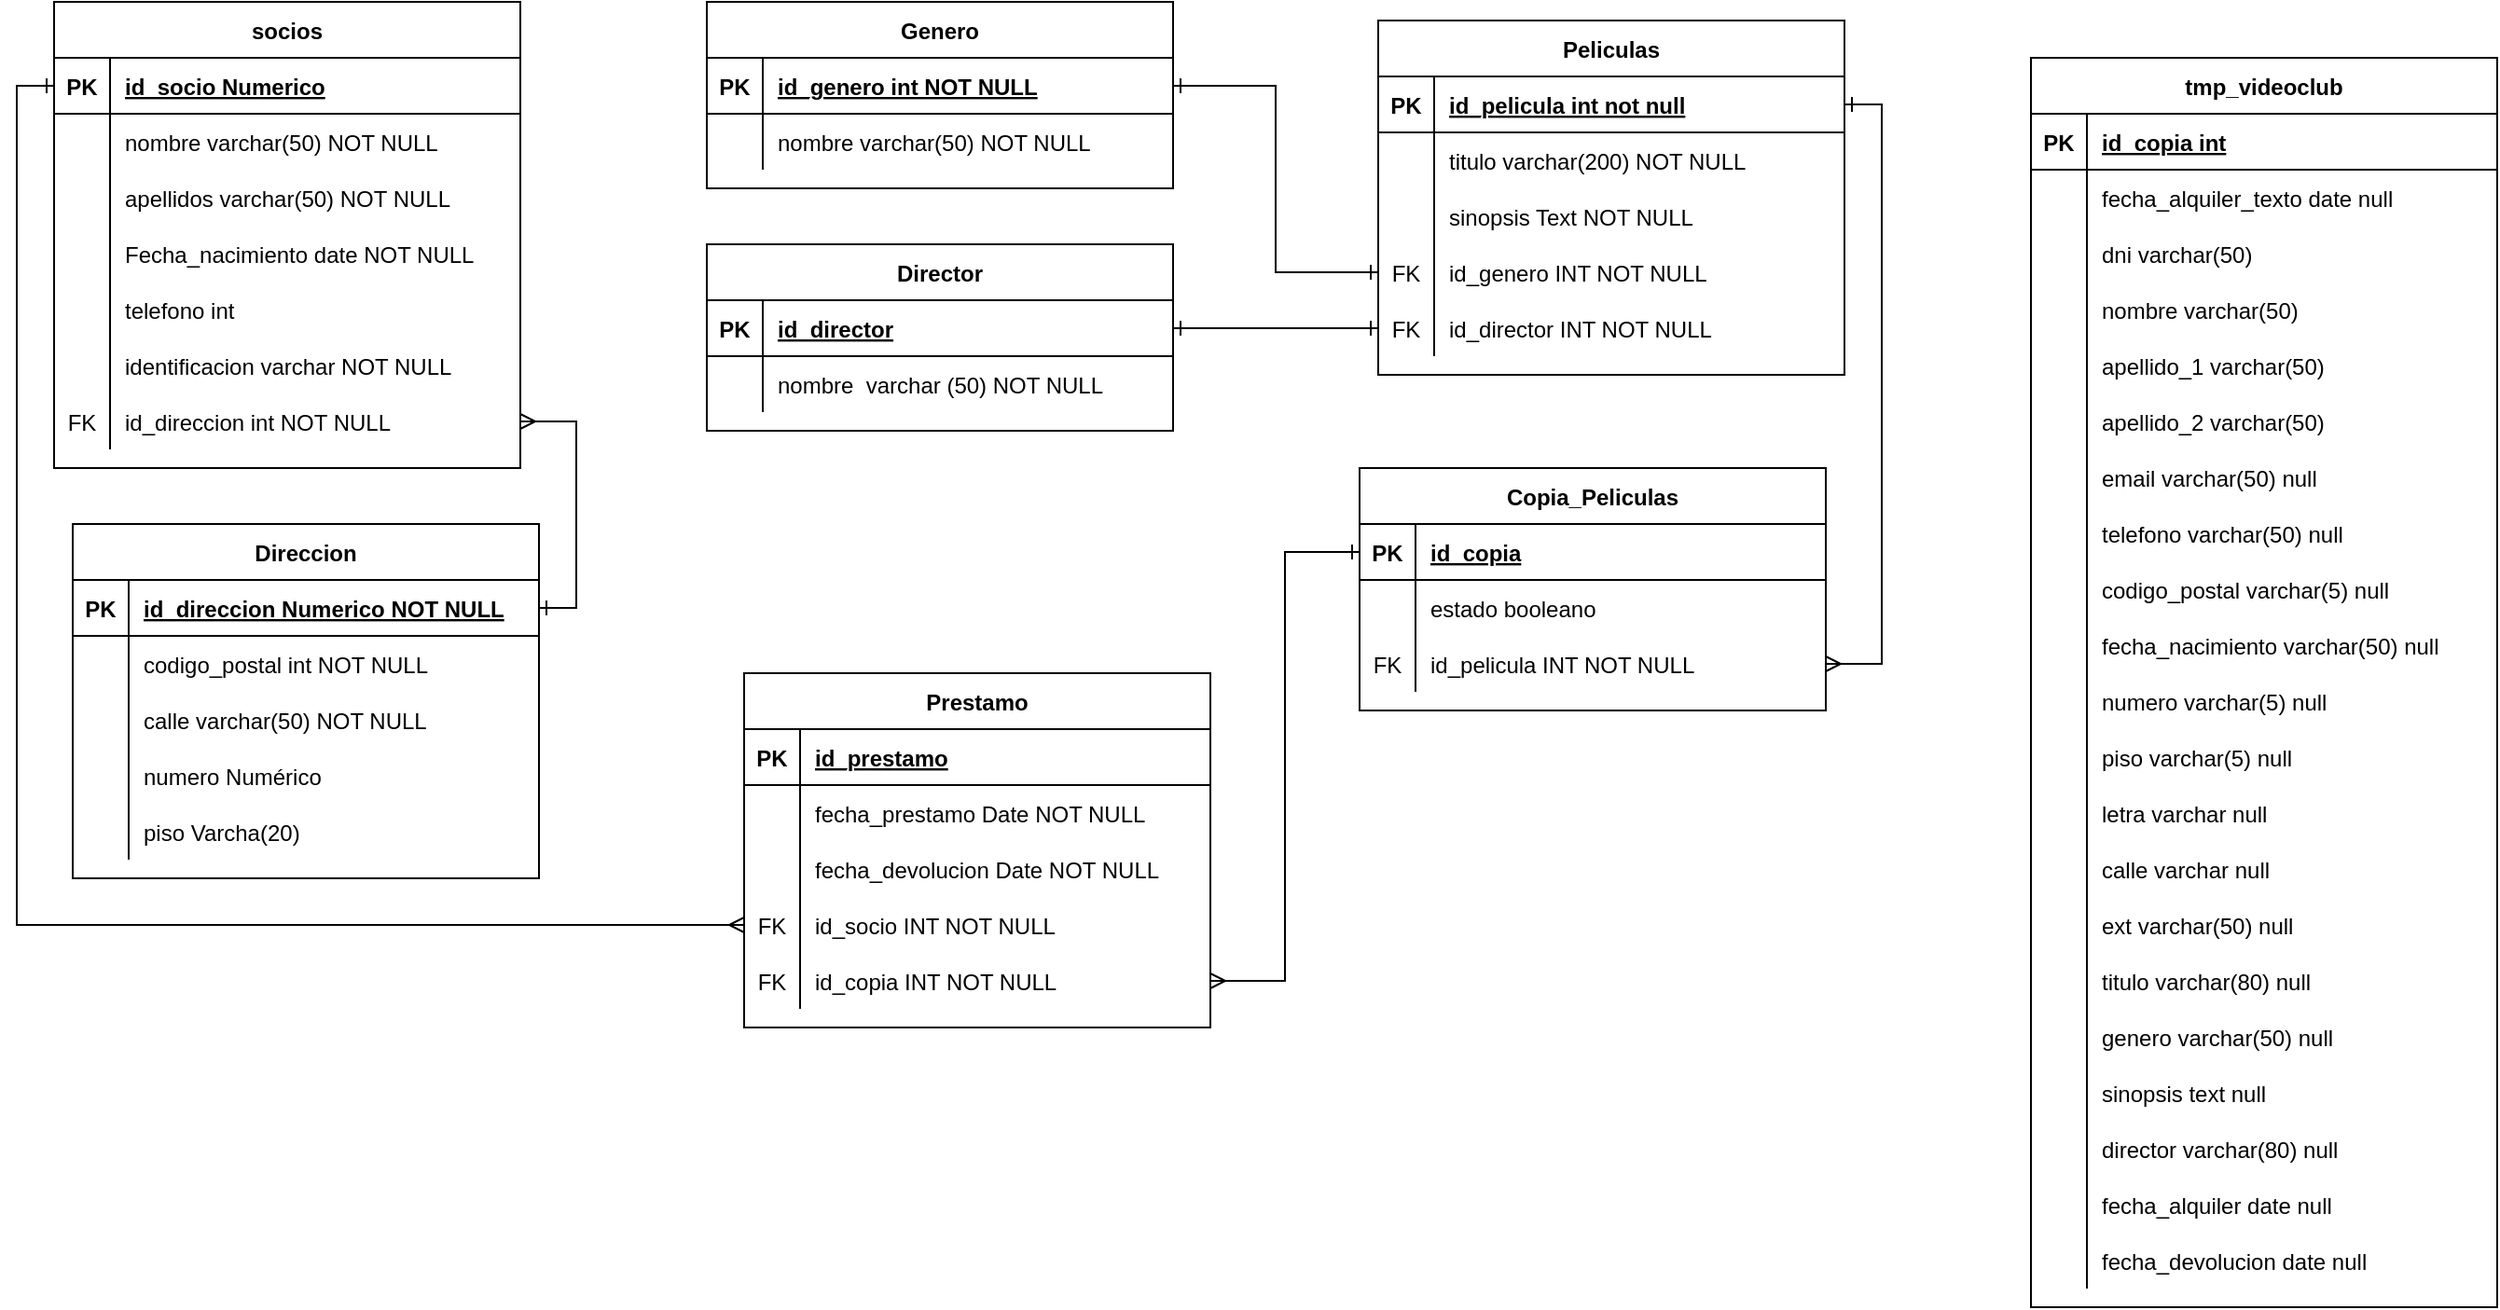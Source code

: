 <mxfile version="24.8.0">
  <diagram id="R2lEEEUBdFMjLlhIrx00" name="Page-1">
    <mxGraphModel dx="2219" dy="933" grid="1" gridSize="10" guides="1" tooltips="1" connect="1" arrows="1" fold="1" page="1" pageScale="1" pageWidth="850" pageHeight="1100" math="0" shadow="0" extFonts="Permanent Marker^https://fonts.googleapis.com/css?family=Permanent+Marker">
      <root>
        <mxCell id="0" />
        <mxCell id="1" parent="0" />
        <mxCell id="C-vyLk0tnHw3VtMMgP7b-2" value="Peliculas" style="shape=table;startSize=30;container=1;collapsible=1;childLayout=tableLayout;fixedRows=1;rowLines=0;fontStyle=1;align=center;resizeLast=1;" parent="1" vertex="1">
          <mxGeometry x="1050" y="40" width="250" height="190" as="geometry" />
        </mxCell>
        <mxCell id="C-vyLk0tnHw3VtMMgP7b-3" value="" style="shape=partialRectangle;collapsible=0;dropTarget=0;pointerEvents=0;fillColor=none;points=[[0,0.5],[1,0.5]];portConstraint=eastwest;top=0;left=0;right=0;bottom=1;" parent="C-vyLk0tnHw3VtMMgP7b-2" vertex="1">
          <mxGeometry y="30" width="250" height="30" as="geometry" />
        </mxCell>
        <mxCell id="C-vyLk0tnHw3VtMMgP7b-4" value="PK" style="shape=partialRectangle;overflow=hidden;connectable=0;fillColor=none;top=0;left=0;bottom=0;right=0;fontStyle=1;" parent="C-vyLk0tnHw3VtMMgP7b-3" vertex="1">
          <mxGeometry width="30" height="30" as="geometry">
            <mxRectangle width="30" height="30" as="alternateBounds" />
          </mxGeometry>
        </mxCell>
        <mxCell id="C-vyLk0tnHw3VtMMgP7b-5" value="id_pelicula int not null" style="shape=partialRectangle;overflow=hidden;connectable=0;fillColor=none;top=0;left=0;bottom=0;right=0;align=left;spacingLeft=6;fontStyle=5;" parent="C-vyLk0tnHw3VtMMgP7b-3" vertex="1">
          <mxGeometry x="30" width="220" height="30" as="geometry">
            <mxRectangle width="220" height="30" as="alternateBounds" />
          </mxGeometry>
        </mxCell>
        <mxCell id="C-vyLk0tnHw3VtMMgP7b-6" value="" style="shape=partialRectangle;collapsible=0;dropTarget=0;pointerEvents=0;fillColor=none;points=[[0,0.5],[1,0.5]];portConstraint=eastwest;top=0;left=0;right=0;bottom=0;" parent="C-vyLk0tnHw3VtMMgP7b-2" vertex="1">
          <mxGeometry y="60" width="250" height="30" as="geometry" />
        </mxCell>
        <mxCell id="C-vyLk0tnHw3VtMMgP7b-7" value="" style="shape=partialRectangle;overflow=hidden;connectable=0;fillColor=none;top=0;left=0;bottom=0;right=0;" parent="C-vyLk0tnHw3VtMMgP7b-6" vertex="1">
          <mxGeometry width="30" height="30" as="geometry">
            <mxRectangle width="30" height="30" as="alternateBounds" />
          </mxGeometry>
        </mxCell>
        <mxCell id="C-vyLk0tnHw3VtMMgP7b-8" value="titulo varchar(200) NOT NULL" style="shape=partialRectangle;overflow=hidden;connectable=0;fillColor=none;top=0;left=0;bottom=0;right=0;align=left;spacingLeft=6;" parent="C-vyLk0tnHw3VtMMgP7b-6" vertex="1">
          <mxGeometry x="30" width="220" height="30" as="geometry">
            <mxRectangle width="220" height="30" as="alternateBounds" />
          </mxGeometry>
        </mxCell>
        <mxCell id="C-vyLk0tnHw3VtMMgP7b-9" value="" style="shape=partialRectangle;collapsible=0;dropTarget=0;pointerEvents=0;fillColor=none;points=[[0,0.5],[1,0.5]];portConstraint=eastwest;top=0;left=0;right=0;bottom=0;" parent="C-vyLk0tnHw3VtMMgP7b-2" vertex="1">
          <mxGeometry y="90" width="250" height="30" as="geometry" />
        </mxCell>
        <mxCell id="C-vyLk0tnHw3VtMMgP7b-10" value="" style="shape=partialRectangle;overflow=hidden;connectable=0;fillColor=none;top=0;left=0;bottom=0;right=0;" parent="C-vyLk0tnHw3VtMMgP7b-9" vertex="1">
          <mxGeometry width="30" height="30" as="geometry">
            <mxRectangle width="30" height="30" as="alternateBounds" />
          </mxGeometry>
        </mxCell>
        <mxCell id="C-vyLk0tnHw3VtMMgP7b-11" value="sinopsis Text NOT NULL" style="shape=partialRectangle;overflow=hidden;connectable=0;fillColor=none;top=0;left=0;bottom=0;right=0;align=left;spacingLeft=6;" parent="C-vyLk0tnHw3VtMMgP7b-9" vertex="1">
          <mxGeometry x="30" width="220" height="30" as="geometry">
            <mxRectangle width="220" height="30" as="alternateBounds" />
          </mxGeometry>
        </mxCell>
        <mxCell id="r1GV62guQRpdPAo-vDY2-58" style="shape=partialRectangle;collapsible=0;dropTarget=0;pointerEvents=0;fillColor=none;points=[[0,0.5],[1,0.5]];portConstraint=eastwest;top=0;left=0;right=0;bottom=0;" parent="C-vyLk0tnHw3VtMMgP7b-2" vertex="1">
          <mxGeometry y="120" width="250" height="30" as="geometry" />
        </mxCell>
        <mxCell id="r1GV62guQRpdPAo-vDY2-59" value="FK" style="shape=partialRectangle;overflow=hidden;connectable=0;fillColor=none;top=0;left=0;bottom=0;right=0;" parent="r1GV62guQRpdPAo-vDY2-58" vertex="1">
          <mxGeometry width="30" height="30" as="geometry">
            <mxRectangle width="30" height="30" as="alternateBounds" />
          </mxGeometry>
        </mxCell>
        <mxCell id="r1GV62guQRpdPAo-vDY2-60" value="id_genero INT NOT NULL" style="shape=partialRectangle;overflow=hidden;connectable=0;fillColor=none;top=0;left=0;bottom=0;right=0;align=left;spacingLeft=6;" parent="r1GV62guQRpdPAo-vDY2-58" vertex="1">
          <mxGeometry x="30" width="220" height="30" as="geometry">
            <mxRectangle width="220" height="30" as="alternateBounds" />
          </mxGeometry>
        </mxCell>
        <mxCell id="r1GV62guQRpdPAo-vDY2-55" style="shape=partialRectangle;collapsible=0;dropTarget=0;pointerEvents=0;fillColor=none;points=[[0,0.5],[1,0.5]];portConstraint=eastwest;top=0;left=0;right=0;bottom=0;" parent="C-vyLk0tnHw3VtMMgP7b-2" vertex="1">
          <mxGeometry y="150" width="250" height="30" as="geometry" />
        </mxCell>
        <mxCell id="r1GV62guQRpdPAo-vDY2-56" value="FK" style="shape=partialRectangle;overflow=hidden;connectable=0;fillColor=none;top=0;left=0;bottom=0;right=0;" parent="r1GV62guQRpdPAo-vDY2-55" vertex="1">
          <mxGeometry width="30" height="30" as="geometry">
            <mxRectangle width="30" height="30" as="alternateBounds" />
          </mxGeometry>
        </mxCell>
        <mxCell id="r1GV62guQRpdPAo-vDY2-57" value="id_director INT NOT NULL" style="shape=partialRectangle;overflow=hidden;connectable=0;fillColor=none;top=0;left=0;bottom=0;right=0;align=left;spacingLeft=6;" parent="r1GV62guQRpdPAo-vDY2-55" vertex="1">
          <mxGeometry x="30" width="220" height="30" as="geometry">
            <mxRectangle width="220" height="30" as="alternateBounds" />
          </mxGeometry>
        </mxCell>
        <mxCell id="C-vyLk0tnHw3VtMMgP7b-13" value="Direccion" style="shape=table;startSize=30;container=1;collapsible=1;childLayout=tableLayout;fixedRows=1;rowLines=0;fontStyle=1;align=center;resizeLast=1;" parent="1" vertex="1">
          <mxGeometry x="350" y="310" width="250" height="190" as="geometry" />
        </mxCell>
        <mxCell id="C-vyLk0tnHw3VtMMgP7b-14" value="" style="shape=partialRectangle;collapsible=0;dropTarget=0;pointerEvents=0;fillColor=none;points=[[0,0.5],[1,0.5]];portConstraint=eastwest;top=0;left=0;right=0;bottom=1;" parent="C-vyLk0tnHw3VtMMgP7b-13" vertex="1">
          <mxGeometry y="30" width="250" height="30" as="geometry" />
        </mxCell>
        <mxCell id="C-vyLk0tnHw3VtMMgP7b-15" value="PK" style="shape=partialRectangle;overflow=hidden;connectable=0;fillColor=none;top=0;left=0;bottom=0;right=0;fontStyle=1;" parent="C-vyLk0tnHw3VtMMgP7b-14" vertex="1">
          <mxGeometry width="30" height="30" as="geometry">
            <mxRectangle width="30" height="30" as="alternateBounds" />
          </mxGeometry>
        </mxCell>
        <mxCell id="C-vyLk0tnHw3VtMMgP7b-16" value="id_direccion Numerico NOT NULL" style="shape=partialRectangle;overflow=hidden;connectable=0;fillColor=none;top=0;left=0;bottom=0;right=0;align=left;spacingLeft=6;fontStyle=5;" parent="C-vyLk0tnHw3VtMMgP7b-14" vertex="1">
          <mxGeometry x="30" width="220" height="30" as="geometry">
            <mxRectangle width="220" height="30" as="alternateBounds" />
          </mxGeometry>
        </mxCell>
        <mxCell id="C-vyLk0tnHw3VtMMgP7b-17" value="" style="shape=partialRectangle;collapsible=0;dropTarget=0;pointerEvents=0;fillColor=none;points=[[0,0.5],[1,0.5]];portConstraint=eastwest;top=0;left=0;right=0;bottom=0;" parent="C-vyLk0tnHw3VtMMgP7b-13" vertex="1">
          <mxGeometry y="60" width="250" height="30" as="geometry" />
        </mxCell>
        <mxCell id="C-vyLk0tnHw3VtMMgP7b-18" value="" style="shape=partialRectangle;overflow=hidden;connectable=0;fillColor=none;top=0;left=0;bottom=0;right=0;" parent="C-vyLk0tnHw3VtMMgP7b-17" vertex="1">
          <mxGeometry width="30" height="30" as="geometry">
            <mxRectangle width="30" height="30" as="alternateBounds" />
          </mxGeometry>
        </mxCell>
        <mxCell id="C-vyLk0tnHw3VtMMgP7b-19" value="codigo_postal int NOT NULL" style="shape=partialRectangle;overflow=hidden;connectable=0;fillColor=none;top=0;left=0;bottom=0;right=0;align=left;spacingLeft=6;" parent="C-vyLk0tnHw3VtMMgP7b-17" vertex="1">
          <mxGeometry x="30" width="220" height="30" as="geometry">
            <mxRectangle width="220" height="30" as="alternateBounds" />
          </mxGeometry>
        </mxCell>
        <mxCell id="C-vyLk0tnHw3VtMMgP7b-20" value="" style="shape=partialRectangle;collapsible=0;dropTarget=0;pointerEvents=0;fillColor=none;points=[[0,0.5],[1,0.5]];portConstraint=eastwest;top=0;left=0;right=0;bottom=0;" parent="C-vyLk0tnHw3VtMMgP7b-13" vertex="1">
          <mxGeometry y="90" width="250" height="30" as="geometry" />
        </mxCell>
        <mxCell id="C-vyLk0tnHw3VtMMgP7b-21" value="" style="shape=partialRectangle;overflow=hidden;connectable=0;fillColor=none;top=0;left=0;bottom=0;right=0;" parent="C-vyLk0tnHw3VtMMgP7b-20" vertex="1">
          <mxGeometry width="30" height="30" as="geometry">
            <mxRectangle width="30" height="30" as="alternateBounds" />
          </mxGeometry>
        </mxCell>
        <mxCell id="C-vyLk0tnHw3VtMMgP7b-22" value="calle varchar(50) NOT NULL" style="shape=partialRectangle;overflow=hidden;connectable=0;fillColor=none;top=0;left=0;bottom=0;right=0;align=left;spacingLeft=6;" parent="C-vyLk0tnHw3VtMMgP7b-20" vertex="1">
          <mxGeometry x="30" width="220" height="30" as="geometry">
            <mxRectangle width="220" height="30" as="alternateBounds" />
          </mxGeometry>
        </mxCell>
        <mxCell id="r1GV62guQRpdPAo-vDY2-33" style="shape=partialRectangle;collapsible=0;dropTarget=0;pointerEvents=0;fillColor=none;points=[[0,0.5],[1,0.5]];portConstraint=eastwest;top=0;left=0;right=0;bottom=0;" parent="C-vyLk0tnHw3VtMMgP7b-13" vertex="1">
          <mxGeometry y="120" width="250" height="30" as="geometry" />
        </mxCell>
        <mxCell id="r1GV62guQRpdPAo-vDY2-34" style="shape=partialRectangle;overflow=hidden;connectable=0;fillColor=none;top=0;left=0;bottom=0;right=0;" parent="r1GV62guQRpdPAo-vDY2-33" vertex="1">
          <mxGeometry width="30" height="30" as="geometry">
            <mxRectangle width="30" height="30" as="alternateBounds" />
          </mxGeometry>
        </mxCell>
        <mxCell id="r1GV62guQRpdPAo-vDY2-35" value="numero Numérico" style="shape=partialRectangle;overflow=hidden;connectable=0;fillColor=none;top=0;left=0;bottom=0;right=0;align=left;spacingLeft=6;" parent="r1GV62guQRpdPAo-vDY2-33" vertex="1">
          <mxGeometry x="30" width="220" height="30" as="geometry">
            <mxRectangle width="220" height="30" as="alternateBounds" />
          </mxGeometry>
        </mxCell>
        <mxCell id="r1GV62guQRpdPAo-vDY2-36" style="shape=partialRectangle;collapsible=0;dropTarget=0;pointerEvents=0;fillColor=none;points=[[0,0.5],[1,0.5]];portConstraint=eastwest;top=0;left=0;right=0;bottom=0;" parent="C-vyLk0tnHw3VtMMgP7b-13" vertex="1">
          <mxGeometry y="150" width="250" height="30" as="geometry" />
        </mxCell>
        <mxCell id="r1GV62guQRpdPAo-vDY2-37" style="shape=partialRectangle;overflow=hidden;connectable=0;fillColor=none;top=0;left=0;bottom=0;right=0;" parent="r1GV62guQRpdPAo-vDY2-36" vertex="1">
          <mxGeometry width="30" height="30" as="geometry">
            <mxRectangle width="30" height="30" as="alternateBounds" />
          </mxGeometry>
        </mxCell>
        <mxCell id="r1GV62guQRpdPAo-vDY2-38" value="piso Varcha(20)" style="shape=partialRectangle;overflow=hidden;connectable=0;fillColor=none;top=0;left=0;bottom=0;right=0;align=left;spacingLeft=6;" parent="r1GV62guQRpdPAo-vDY2-36" vertex="1">
          <mxGeometry x="30" width="220" height="30" as="geometry">
            <mxRectangle width="220" height="30" as="alternateBounds" />
          </mxGeometry>
        </mxCell>
        <mxCell id="C-vyLk0tnHw3VtMMgP7b-23" value="socios" style="shape=table;startSize=30;container=1;collapsible=1;childLayout=tableLayout;fixedRows=1;rowLines=0;fontStyle=1;align=center;resizeLast=1;" parent="1" vertex="1">
          <mxGeometry x="340" y="30" width="250" height="250" as="geometry" />
        </mxCell>
        <mxCell id="C-vyLk0tnHw3VtMMgP7b-24" value="" style="shape=partialRectangle;collapsible=0;dropTarget=0;pointerEvents=0;fillColor=none;points=[[0,0.5],[1,0.5]];portConstraint=eastwest;top=0;left=0;right=0;bottom=1;" parent="C-vyLk0tnHw3VtMMgP7b-23" vertex="1">
          <mxGeometry y="30" width="250" height="30" as="geometry" />
        </mxCell>
        <mxCell id="C-vyLk0tnHw3VtMMgP7b-25" value="PK" style="shape=partialRectangle;overflow=hidden;connectable=0;fillColor=none;top=0;left=0;bottom=0;right=0;fontStyle=1;" parent="C-vyLk0tnHw3VtMMgP7b-24" vertex="1">
          <mxGeometry width="30" height="30" as="geometry">
            <mxRectangle width="30" height="30" as="alternateBounds" />
          </mxGeometry>
        </mxCell>
        <mxCell id="C-vyLk0tnHw3VtMMgP7b-26" value="id_socio Numerico" style="shape=partialRectangle;overflow=hidden;connectable=0;fillColor=none;top=0;left=0;bottom=0;right=0;align=left;spacingLeft=6;fontStyle=5;" parent="C-vyLk0tnHw3VtMMgP7b-24" vertex="1">
          <mxGeometry x="30" width="220" height="30" as="geometry">
            <mxRectangle width="220" height="30" as="alternateBounds" />
          </mxGeometry>
        </mxCell>
        <mxCell id="C-vyLk0tnHw3VtMMgP7b-27" value="" style="shape=partialRectangle;collapsible=0;dropTarget=0;pointerEvents=0;fillColor=none;points=[[0,0.5],[1,0.5]];portConstraint=eastwest;top=0;left=0;right=0;bottom=0;" parent="C-vyLk0tnHw3VtMMgP7b-23" vertex="1">
          <mxGeometry y="60" width="250" height="30" as="geometry" />
        </mxCell>
        <mxCell id="C-vyLk0tnHw3VtMMgP7b-28" value="" style="shape=partialRectangle;overflow=hidden;connectable=0;fillColor=none;top=0;left=0;bottom=0;right=0;" parent="C-vyLk0tnHw3VtMMgP7b-27" vertex="1">
          <mxGeometry width="30" height="30" as="geometry">
            <mxRectangle width="30" height="30" as="alternateBounds" />
          </mxGeometry>
        </mxCell>
        <mxCell id="C-vyLk0tnHw3VtMMgP7b-29" value="nombre varchar(50) NOT NULL" style="shape=partialRectangle;overflow=hidden;connectable=0;fillColor=none;top=0;left=0;bottom=0;right=0;align=left;spacingLeft=6;" parent="C-vyLk0tnHw3VtMMgP7b-27" vertex="1">
          <mxGeometry x="30" width="220" height="30" as="geometry">
            <mxRectangle width="220" height="30" as="alternateBounds" />
          </mxGeometry>
        </mxCell>
        <mxCell id="r1GV62guQRpdPAo-vDY2-27" style="shape=partialRectangle;collapsible=0;dropTarget=0;pointerEvents=0;fillColor=none;points=[[0,0.5],[1,0.5]];portConstraint=eastwest;top=0;left=0;right=0;bottom=0;" parent="C-vyLk0tnHw3VtMMgP7b-23" vertex="1">
          <mxGeometry y="90" width="250" height="30" as="geometry" />
        </mxCell>
        <mxCell id="r1GV62guQRpdPAo-vDY2-28" style="shape=partialRectangle;overflow=hidden;connectable=0;fillColor=none;top=0;left=0;bottom=0;right=0;" parent="r1GV62guQRpdPAo-vDY2-27" vertex="1">
          <mxGeometry width="30" height="30" as="geometry">
            <mxRectangle width="30" height="30" as="alternateBounds" />
          </mxGeometry>
        </mxCell>
        <mxCell id="r1GV62guQRpdPAo-vDY2-29" value="apellidos varchar(50) NOT NULL" style="shape=partialRectangle;overflow=hidden;connectable=0;fillColor=none;top=0;left=0;bottom=0;right=0;align=left;spacingLeft=6;" parent="r1GV62guQRpdPAo-vDY2-27" vertex="1">
          <mxGeometry x="30" width="220" height="30" as="geometry">
            <mxRectangle width="220" height="30" as="alternateBounds" />
          </mxGeometry>
        </mxCell>
        <mxCell id="r1GV62guQRpdPAo-vDY2-24" style="shape=partialRectangle;collapsible=0;dropTarget=0;pointerEvents=0;fillColor=none;points=[[0,0.5],[1,0.5]];portConstraint=eastwest;top=0;left=0;right=0;bottom=0;" parent="C-vyLk0tnHw3VtMMgP7b-23" vertex="1">
          <mxGeometry y="120" width="250" height="30" as="geometry" />
        </mxCell>
        <mxCell id="r1GV62guQRpdPAo-vDY2-25" style="shape=partialRectangle;overflow=hidden;connectable=0;fillColor=none;top=0;left=0;bottom=0;right=0;" parent="r1GV62guQRpdPAo-vDY2-24" vertex="1">
          <mxGeometry width="30" height="30" as="geometry">
            <mxRectangle width="30" height="30" as="alternateBounds" />
          </mxGeometry>
        </mxCell>
        <mxCell id="r1GV62guQRpdPAo-vDY2-26" value="Fecha_nacimiento date NOT NULL" style="shape=partialRectangle;overflow=hidden;connectable=0;fillColor=none;top=0;left=0;bottom=0;right=0;align=left;spacingLeft=6;" parent="r1GV62guQRpdPAo-vDY2-24" vertex="1">
          <mxGeometry x="30" width="220" height="30" as="geometry">
            <mxRectangle width="220" height="30" as="alternateBounds" />
          </mxGeometry>
        </mxCell>
        <mxCell id="r1GV62guQRpdPAo-vDY2-21" style="shape=partialRectangle;collapsible=0;dropTarget=0;pointerEvents=0;fillColor=none;points=[[0,0.5],[1,0.5]];portConstraint=eastwest;top=0;left=0;right=0;bottom=0;" parent="C-vyLk0tnHw3VtMMgP7b-23" vertex="1">
          <mxGeometry y="150" width="250" height="30" as="geometry" />
        </mxCell>
        <mxCell id="r1GV62guQRpdPAo-vDY2-22" style="shape=partialRectangle;overflow=hidden;connectable=0;fillColor=none;top=0;left=0;bottom=0;right=0;" parent="r1GV62guQRpdPAo-vDY2-21" vertex="1">
          <mxGeometry width="30" height="30" as="geometry">
            <mxRectangle width="30" height="30" as="alternateBounds" />
          </mxGeometry>
        </mxCell>
        <mxCell id="r1GV62guQRpdPAo-vDY2-23" value="telefono int" style="shape=partialRectangle;overflow=hidden;connectable=0;fillColor=none;top=0;left=0;bottom=0;right=0;align=left;spacingLeft=6;" parent="r1GV62guQRpdPAo-vDY2-21" vertex="1">
          <mxGeometry x="30" width="220" height="30" as="geometry">
            <mxRectangle width="220" height="30" as="alternateBounds" />
          </mxGeometry>
        </mxCell>
        <mxCell id="r1GV62guQRpdPAo-vDY2-30" style="shape=partialRectangle;collapsible=0;dropTarget=0;pointerEvents=0;fillColor=none;points=[[0,0.5],[1,0.5]];portConstraint=eastwest;top=0;left=0;right=0;bottom=0;" parent="C-vyLk0tnHw3VtMMgP7b-23" vertex="1">
          <mxGeometry y="180" width="250" height="30" as="geometry" />
        </mxCell>
        <mxCell id="r1GV62guQRpdPAo-vDY2-31" style="shape=partialRectangle;overflow=hidden;connectable=0;fillColor=none;top=0;left=0;bottom=0;right=0;" parent="r1GV62guQRpdPAo-vDY2-30" vertex="1">
          <mxGeometry width="30" height="30" as="geometry">
            <mxRectangle width="30" height="30" as="alternateBounds" />
          </mxGeometry>
        </mxCell>
        <mxCell id="r1GV62guQRpdPAo-vDY2-32" value="identificacion varchar NOT NULL" style="shape=partialRectangle;overflow=hidden;connectable=0;fillColor=none;top=0;left=0;bottom=0;right=0;align=left;spacingLeft=6;" parent="r1GV62guQRpdPAo-vDY2-30" vertex="1">
          <mxGeometry x="30" width="220" height="30" as="geometry">
            <mxRectangle width="220" height="30" as="alternateBounds" />
          </mxGeometry>
        </mxCell>
        <mxCell id="r1GV62guQRpdPAo-vDY2-77" style="shape=partialRectangle;collapsible=0;dropTarget=0;pointerEvents=0;fillColor=none;points=[[0,0.5],[1,0.5]];portConstraint=eastwest;top=0;left=0;right=0;bottom=0;" parent="C-vyLk0tnHw3VtMMgP7b-23" vertex="1">
          <mxGeometry y="210" width="250" height="30" as="geometry" />
        </mxCell>
        <mxCell id="r1GV62guQRpdPAo-vDY2-78" value="FK" style="shape=partialRectangle;overflow=hidden;connectable=0;fillColor=none;top=0;left=0;bottom=0;right=0;" parent="r1GV62guQRpdPAo-vDY2-77" vertex="1">
          <mxGeometry width="30" height="30" as="geometry">
            <mxRectangle width="30" height="30" as="alternateBounds" />
          </mxGeometry>
        </mxCell>
        <mxCell id="r1GV62guQRpdPAo-vDY2-79" value="id_direccion int NOT NULL" style="shape=partialRectangle;overflow=hidden;connectable=0;fillColor=none;top=0;left=0;bottom=0;right=0;align=left;spacingLeft=6;" parent="r1GV62guQRpdPAo-vDY2-77" vertex="1">
          <mxGeometry x="30" width="220" height="30" as="geometry">
            <mxRectangle width="220" height="30" as="alternateBounds" />
          </mxGeometry>
        </mxCell>
        <mxCell id="r1GV62guQRpdPAo-vDY2-1" value="Prestamo" style="shape=table;startSize=30;container=1;collapsible=1;childLayout=tableLayout;fixedRows=1;rowLines=0;fontStyle=1;align=center;resizeLast=1;" parent="1" vertex="1">
          <mxGeometry x="710" y="390" width="250" height="190" as="geometry" />
        </mxCell>
        <mxCell id="r1GV62guQRpdPAo-vDY2-2" value="" style="shape=partialRectangle;collapsible=0;dropTarget=0;pointerEvents=0;fillColor=none;points=[[0,0.5],[1,0.5]];portConstraint=eastwest;top=0;left=0;right=0;bottom=1;" parent="r1GV62guQRpdPAo-vDY2-1" vertex="1">
          <mxGeometry y="30" width="250" height="30" as="geometry" />
        </mxCell>
        <mxCell id="r1GV62guQRpdPAo-vDY2-3" value="PK" style="shape=partialRectangle;overflow=hidden;connectable=0;fillColor=none;top=0;left=0;bottom=0;right=0;fontStyle=1;" parent="r1GV62guQRpdPAo-vDY2-2" vertex="1">
          <mxGeometry width="30" height="30" as="geometry">
            <mxRectangle width="30" height="30" as="alternateBounds" />
          </mxGeometry>
        </mxCell>
        <mxCell id="r1GV62guQRpdPAo-vDY2-4" value="id_prestamo" style="shape=partialRectangle;overflow=hidden;connectable=0;fillColor=none;top=0;left=0;bottom=0;right=0;align=left;spacingLeft=6;fontStyle=5;" parent="r1GV62guQRpdPAo-vDY2-2" vertex="1">
          <mxGeometry x="30" width="220" height="30" as="geometry">
            <mxRectangle width="220" height="30" as="alternateBounds" />
          </mxGeometry>
        </mxCell>
        <mxCell id="r1GV62guQRpdPAo-vDY2-5" value="" style="shape=partialRectangle;collapsible=0;dropTarget=0;pointerEvents=0;fillColor=none;points=[[0,0.5],[1,0.5]];portConstraint=eastwest;top=0;left=0;right=0;bottom=0;" parent="r1GV62guQRpdPAo-vDY2-1" vertex="1">
          <mxGeometry y="60" width="250" height="30" as="geometry" />
        </mxCell>
        <mxCell id="r1GV62guQRpdPAo-vDY2-6" value="" style="shape=partialRectangle;overflow=hidden;connectable=0;fillColor=none;top=0;left=0;bottom=0;right=0;" parent="r1GV62guQRpdPAo-vDY2-5" vertex="1">
          <mxGeometry width="30" height="30" as="geometry">
            <mxRectangle width="30" height="30" as="alternateBounds" />
          </mxGeometry>
        </mxCell>
        <mxCell id="r1GV62guQRpdPAo-vDY2-7" value="fecha_prestamo Date NOT NULL" style="shape=partialRectangle;overflow=hidden;connectable=0;fillColor=none;top=0;left=0;bottom=0;right=0;align=left;spacingLeft=6;" parent="r1GV62guQRpdPAo-vDY2-5" vertex="1">
          <mxGeometry x="30" width="220" height="30" as="geometry">
            <mxRectangle width="220" height="30" as="alternateBounds" />
          </mxGeometry>
        </mxCell>
        <mxCell id="r1GV62guQRpdPAo-vDY2-8" value="" style="shape=partialRectangle;collapsible=0;dropTarget=0;pointerEvents=0;fillColor=none;points=[[0,0.5],[1,0.5]];portConstraint=eastwest;top=0;left=0;right=0;bottom=0;" parent="r1GV62guQRpdPAo-vDY2-1" vertex="1">
          <mxGeometry y="90" width="250" height="30" as="geometry" />
        </mxCell>
        <mxCell id="r1GV62guQRpdPAo-vDY2-9" value="" style="shape=partialRectangle;overflow=hidden;connectable=0;fillColor=none;top=0;left=0;bottom=0;right=0;" parent="r1GV62guQRpdPAo-vDY2-8" vertex="1">
          <mxGeometry width="30" height="30" as="geometry">
            <mxRectangle width="30" height="30" as="alternateBounds" />
          </mxGeometry>
        </mxCell>
        <mxCell id="r1GV62guQRpdPAo-vDY2-10" value="fecha_devolucion Date NOT NULL" style="shape=partialRectangle;overflow=hidden;connectable=0;fillColor=none;top=0;left=0;bottom=0;right=0;align=left;spacingLeft=6;" parent="r1GV62guQRpdPAo-vDY2-8" vertex="1">
          <mxGeometry x="30" width="220" height="30" as="geometry">
            <mxRectangle width="220" height="30" as="alternateBounds" />
          </mxGeometry>
        </mxCell>
        <mxCell id="r1GV62guQRpdPAo-vDY2-68" style="shape=partialRectangle;collapsible=0;dropTarget=0;pointerEvents=0;fillColor=none;points=[[0,0.5],[1,0.5]];portConstraint=eastwest;top=0;left=0;right=0;bottom=0;" parent="r1GV62guQRpdPAo-vDY2-1" vertex="1">
          <mxGeometry y="120" width="250" height="30" as="geometry" />
        </mxCell>
        <mxCell id="r1GV62guQRpdPAo-vDY2-69" value="FK" style="shape=partialRectangle;overflow=hidden;connectable=0;fillColor=none;top=0;left=0;bottom=0;right=0;" parent="r1GV62guQRpdPAo-vDY2-68" vertex="1">
          <mxGeometry width="30" height="30" as="geometry">
            <mxRectangle width="30" height="30" as="alternateBounds" />
          </mxGeometry>
        </mxCell>
        <mxCell id="r1GV62guQRpdPAo-vDY2-70" value="id_socio INT NOT NULL" style="shape=partialRectangle;overflow=hidden;connectable=0;fillColor=none;top=0;left=0;bottom=0;right=0;align=left;spacingLeft=6;" parent="r1GV62guQRpdPAo-vDY2-68" vertex="1">
          <mxGeometry x="30" width="220" height="30" as="geometry">
            <mxRectangle width="220" height="30" as="alternateBounds" />
          </mxGeometry>
        </mxCell>
        <mxCell id="r1GV62guQRpdPAo-vDY2-71" style="shape=partialRectangle;collapsible=0;dropTarget=0;pointerEvents=0;fillColor=none;points=[[0,0.5],[1,0.5]];portConstraint=eastwest;top=0;left=0;right=0;bottom=0;" parent="r1GV62guQRpdPAo-vDY2-1" vertex="1">
          <mxGeometry y="150" width="250" height="30" as="geometry" />
        </mxCell>
        <mxCell id="r1GV62guQRpdPAo-vDY2-72" value="FK" style="shape=partialRectangle;overflow=hidden;connectable=0;fillColor=none;top=0;left=0;bottom=0;right=0;" parent="r1GV62guQRpdPAo-vDY2-71" vertex="1">
          <mxGeometry width="30" height="30" as="geometry">
            <mxRectangle width="30" height="30" as="alternateBounds" />
          </mxGeometry>
        </mxCell>
        <mxCell id="r1GV62guQRpdPAo-vDY2-73" value="id_copia INT NOT NULL" style="shape=partialRectangle;overflow=hidden;connectable=0;fillColor=none;top=0;left=0;bottom=0;right=0;align=left;spacingLeft=6;" parent="r1GV62guQRpdPAo-vDY2-71" vertex="1">
          <mxGeometry x="30" width="220" height="30" as="geometry">
            <mxRectangle width="220" height="30" as="alternateBounds" />
          </mxGeometry>
        </mxCell>
        <mxCell id="r1GV62guQRpdPAo-vDY2-11" value="Copia_Peliculas" style="shape=table;startSize=30;container=1;collapsible=1;childLayout=tableLayout;fixedRows=1;rowLines=0;fontStyle=1;align=center;resizeLast=1;" parent="1" vertex="1">
          <mxGeometry x="1040" y="280" width="250" height="130" as="geometry" />
        </mxCell>
        <mxCell id="r1GV62guQRpdPAo-vDY2-12" value="" style="shape=partialRectangle;collapsible=0;dropTarget=0;pointerEvents=0;fillColor=none;points=[[0,0.5],[1,0.5]];portConstraint=eastwest;top=0;left=0;right=0;bottom=1;" parent="r1GV62guQRpdPAo-vDY2-11" vertex="1">
          <mxGeometry y="30" width="250" height="30" as="geometry" />
        </mxCell>
        <mxCell id="r1GV62guQRpdPAo-vDY2-13" value="PK" style="shape=partialRectangle;overflow=hidden;connectable=0;fillColor=none;top=0;left=0;bottom=0;right=0;fontStyle=1;" parent="r1GV62guQRpdPAo-vDY2-12" vertex="1">
          <mxGeometry width="30" height="30" as="geometry">
            <mxRectangle width="30" height="30" as="alternateBounds" />
          </mxGeometry>
        </mxCell>
        <mxCell id="r1GV62guQRpdPAo-vDY2-14" value="id_copia" style="shape=partialRectangle;overflow=hidden;connectable=0;fillColor=none;top=0;left=0;bottom=0;right=0;align=left;spacingLeft=6;fontStyle=5;" parent="r1GV62guQRpdPAo-vDY2-12" vertex="1">
          <mxGeometry x="30" width="220" height="30" as="geometry">
            <mxRectangle width="220" height="30" as="alternateBounds" />
          </mxGeometry>
        </mxCell>
        <mxCell id="r1GV62guQRpdPAo-vDY2-15" value="" style="shape=partialRectangle;collapsible=0;dropTarget=0;pointerEvents=0;fillColor=none;points=[[0,0.5],[1,0.5]];portConstraint=eastwest;top=0;left=0;right=0;bottom=0;" parent="r1GV62guQRpdPAo-vDY2-11" vertex="1">
          <mxGeometry y="60" width="250" height="30" as="geometry" />
        </mxCell>
        <mxCell id="r1GV62guQRpdPAo-vDY2-16" value="" style="shape=partialRectangle;overflow=hidden;connectable=0;fillColor=none;top=0;left=0;bottom=0;right=0;" parent="r1GV62guQRpdPAo-vDY2-15" vertex="1">
          <mxGeometry width="30" height="30" as="geometry">
            <mxRectangle width="30" height="30" as="alternateBounds" />
          </mxGeometry>
        </mxCell>
        <mxCell id="r1GV62guQRpdPAo-vDY2-17" value="estado booleano" style="shape=partialRectangle;overflow=hidden;connectable=0;fillColor=none;top=0;left=0;bottom=0;right=0;align=left;spacingLeft=6;" parent="r1GV62guQRpdPAo-vDY2-15" vertex="1">
          <mxGeometry x="30" width="220" height="30" as="geometry">
            <mxRectangle width="220" height="30" as="alternateBounds" />
          </mxGeometry>
        </mxCell>
        <mxCell id="r1GV62guQRpdPAo-vDY2-18" value="" style="shape=partialRectangle;collapsible=0;dropTarget=0;pointerEvents=0;fillColor=none;points=[[0,0.5],[1,0.5]];portConstraint=eastwest;top=0;left=0;right=0;bottom=0;" parent="r1GV62guQRpdPAo-vDY2-11" vertex="1">
          <mxGeometry y="90" width="250" height="30" as="geometry" />
        </mxCell>
        <mxCell id="r1GV62guQRpdPAo-vDY2-19" value="FK" style="shape=partialRectangle;overflow=hidden;connectable=0;fillColor=none;top=0;left=0;bottom=0;right=0;" parent="r1GV62guQRpdPAo-vDY2-18" vertex="1">
          <mxGeometry width="30" height="30" as="geometry">
            <mxRectangle width="30" height="30" as="alternateBounds" />
          </mxGeometry>
        </mxCell>
        <mxCell id="r1GV62guQRpdPAo-vDY2-20" value="id_pelicula INT NOT NULL" style="shape=partialRectangle;overflow=hidden;connectable=0;fillColor=none;top=0;left=0;bottom=0;right=0;align=left;spacingLeft=6;" parent="r1GV62guQRpdPAo-vDY2-18" vertex="1">
          <mxGeometry x="30" width="220" height="30" as="geometry">
            <mxRectangle width="220" height="30" as="alternateBounds" />
          </mxGeometry>
        </mxCell>
        <mxCell id="r1GV62guQRpdPAo-vDY2-45" value="Genero" style="shape=table;startSize=30;container=1;collapsible=1;childLayout=tableLayout;fixedRows=1;rowLines=0;fontStyle=1;align=center;resizeLast=1;" parent="1" vertex="1">
          <mxGeometry x="690" y="30" width="250" height="100" as="geometry" />
        </mxCell>
        <mxCell id="r1GV62guQRpdPAo-vDY2-46" value="" style="shape=partialRectangle;collapsible=0;dropTarget=0;pointerEvents=0;fillColor=none;points=[[0,0.5],[1,0.5]];portConstraint=eastwest;top=0;left=0;right=0;bottom=1;" parent="r1GV62guQRpdPAo-vDY2-45" vertex="1">
          <mxGeometry y="30" width="250" height="30" as="geometry" />
        </mxCell>
        <mxCell id="r1GV62guQRpdPAo-vDY2-47" value="PK" style="shape=partialRectangle;overflow=hidden;connectable=0;fillColor=none;top=0;left=0;bottom=0;right=0;fontStyle=1;" parent="r1GV62guQRpdPAo-vDY2-46" vertex="1">
          <mxGeometry width="30" height="30" as="geometry">
            <mxRectangle width="30" height="30" as="alternateBounds" />
          </mxGeometry>
        </mxCell>
        <mxCell id="r1GV62guQRpdPAo-vDY2-48" value="id_genero int NOT NULL" style="shape=partialRectangle;overflow=hidden;connectable=0;fillColor=none;top=0;left=0;bottom=0;right=0;align=left;spacingLeft=6;fontStyle=5;" parent="r1GV62guQRpdPAo-vDY2-46" vertex="1">
          <mxGeometry x="30" width="220" height="30" as="geometry">
            <mxRectangle width="220" height="30" as="alternateBounds" />
          </mxGeometry>
        </mxCell>
        <mxCell id="r1GV62guQRpdPAo-vDY2-49" value="" style="shape=partialRectangle;collapsible=0;dropTarget=0;pointerEvents=0;fillColor=none;points=[[0,0.5],[1,0.5]];portConstraint=eastwest;top=0;left=0;right=0;bottom=0;" parent="r1GV62guQRpdPAo-vDY2-45" vertex="1">
          <mxGeometry y="60" width="250" height="30" as="geometry" />
        </mxCell>
        <mxCell id="r1GV62guQRpdPAo-vDY2-50" value="" style="shape=partialRectangle;overflow=hidden;connectable=0;fillColor=none;top=0;left=0;bottom=0;right=0;" parent="r1GV62guQRpdPAo-vDY2-49" vertex="1">
          <mxGeometry width="30" height="30" as="geometry">
            <mxRectangle width="30" height="30" as="alternateBounds" />
          </mxGeometry>
        </mxCell>
        <mxCell id="r1GV62guQRpdPAo-vDY2-51" value="nombre varchar(50) NOT NULL" style="shape=partialRectangle;overflow=hidden;connectable=0;fillColor=none;top=0;left=0;bottom=0;right=0;align=left;spacingLeft=6;" parent="r1GV62guQRpdPAo-vDY2-49" vertex="1">
          <mxGeometry x="30" width="220" height="30" as="geometry">
            <mxRectangle width="220" height="30" as="alternateBounds" />
          </mxGeometry>
        </mxCell>
        <mxCell id="r1GV62guQRpdPAo-vDY2-61" value="Director" style="shape=table;startSize=30;container=1;collapsible=1;childLayout=tableLayout;fixedRows=1;rowLines=0;fontStyle=1;align=center;resizeLast=1;" parent="1" vertex="1">
          <mxGeometry x="690" y="160" width="250" height="100" as="geometry" />
        </mxCell>
        <mxCell id="r1GV62guQRpdPAo-vDY2-62" value="" style="shape=partialRectangle;collapsible=0;dropTarget=0;pointerEvents=0;fillColor=none;points=[[0,0.5],[1,0.5]];portConstraint=eastwest;top=0;left=0;right=0;bottom=1;" parent="r1GV62guQRpdPAo-vDY2-61" vertex="1">
          <mxGeometry y="30" width="250" height="30" as="geometry" />
        </mxCell>
        <mxCell id="r1GV62guQRpdPAo-vDY2-63" value="PK" style="shape=partialRectangle;overflow=hidden;connectable=0;fillColor=none;top=0;left=0;bottom=0;right=0;fontStyle=1;" parent="r1GV62guQRpdPAo-vDY2-62" vertex="1">
          <mxGeometry width="30" height="30" as="geometry">
            <mxRectangle width="30" height="30" as="alternateBounds" />
          </mxGeometry>
        </mxCell>
        <mxCell id="r1GV62guQRpdPAo-vDY2-64" value="id_director" style="shape=partialRectangle;overflow=hidden;connectable=0;fillColor=none;top=0;left=0;bottom=0;right=0;align=left;spacingLeft=6;fontStyle=5;" parent="r1GV62guQRpdPAo-vDY2-62" vertex="1">
          <mxGeometry x="30" width="220" height="30" as="geometry">
            <mxRectangle width="220" height="30" as="alternateBounds" />
          </mxGeometry>
        </mxCell>
        <mxCell id="r1GV62guQRpdPAo-vDY2-65" value="" style="shape=partialRectangle;collapsible=0;dropTarget=0;pointerEvents=0;fillColor=none;points=[[0,0.5],[1,0.5]];portConstraint=eastwest;top=0;left=0;right=0;bottom=0;" parent="r1GV62guQRpdPAo-vDY2-61" vertex="1">
          <mxGeometry y="60" width="250" height="30" as="geometry" />
        </mxCell>
        <mxCell id="r1GV62guQRpdPAo-vDY2-66" value="" style="shape=partialRectangle;overflow=hidden;connectable=0;fillColor=none;top=0;left=0;bottom=0;right=0;" parent="r1GV62guQRpdPAo-vDY2-65" vertex="1">
          <mxGeometry width="30" height="30" as="geometry">
            <mxRectangle width="30" height="30" as="alternateBounds" />
          </mxGeometry>
        </mxCell>
        <mxCell id="r1GV62guQRpdPAo-vDY2-67" value="nombre  varchar (50) NOT NULL" style="shape=partialRectangle;overflow=hidden;connectable=0;fillColor=none;top=0;left=0;bottom=0;right=0;align=left;spacingLeft=6;" parent="r1GV62guQRpdPAo-vDY2-65" vertex="1">
          <mxGeometry x="30" width="220" height="30" as="geometry">
            <mxRectangle width="220" height="30" as="alternateBounds" />
          </mxGeometry>
        </mxCell>
        <mxCell id="r1GV62guQRpdPAo-vDY2-80" style="edgeStyle=orthogonalEdgeStyle;rounded=0;orthogonalLoop=1;jettySize=auto;html=1;entryX=1;entryY=0.5;entryDx=0;entryDy=0;endArrow=ERone;endFill=0;startArrow=ERmany;startFill=0;" parent="1" source="r1GV62guQRpdPAo-vDY2-77" target="C-vyLk0tnHw3VtMMgP7b-14" edge="1">
          <mxGeometry relative="1" as="geometry" />
        </mxCell>
        <mxCell id="r1GV62guQRpdPAo-vDY2-85" style="edgeStyle=orthogonalEdgeStyle;rounded=0;orthogonalLoop=1;jettySize=auto;html=1;entryX=0;entryY=0.5;entryDx=0;entryDy=0;endArrow=ERone;endFill=0;startArrow=ERmany;startFill=0;" parent="1" source="r1GV62guQRpdPAo-vDY2-68" target="C-vyLk0tnHw3VtMMgP7b-24" edge="1">
          <mxGeometry relative="1" as="geometry" />
        </mxCell>
        <mxCell id="r1GV62guQRpdPAo-vDY2-86" style="edgeStyle=orthogonalEdgeStyle;rounded=0;orthogonalLoop=1;jettySize=auto;html=1;entryX=0;entryY=0.5;entryDx=0;entryDy=0;startArrow=ERmany;startFill=0;endArrow=ERone;endFill=0;" parent="1" source="r1GV62guQRpdPAo-vDY2-71" target="r1GV62guQRpdPAo-vDY2-12" edge="1">
          <mxGeometry relative="1" as="geometry" />
        </mxCell>
        <mxCell id="r1GV62guQRpdPAo-vDY2-98" style="edgeStyle=orthogonalEdgeStyle;rounded=0;orthogonalLoop=1;jettySize=auto;html=1;entryX=1;entryY=0.5;entryDx=0;entryDy=0;endArrow=ERone;endFill=0;startArrow=ERmany;startFill=0;" parent="1" source="r1GV62guQRpdPAo-vDY2-18" target="C-vyLk0tnHw3VtMMgP7b-3" edge="1">
          <mxGeometry relative="1" as="geometry" />
        </mxCell>
        <mxCell id="r1GV62guQRpdPAo-vDY2-99" style="edgeStyle=orthogonalEdgeStyle;rounded=0;orthogonalLoop=1;jettySize=auto;html=1;entryX=1;entryY=0.5;entryDx=0;entryDy=0;startArrow=ERone;startFill=0;endArrow=ERone;endFill=0;" parent="1" source="r1GV62guQRpdPAo-vDY2-58" target="r1GV62guQRpdPAo-vDY2-46" edge="1">
          <mxGeometry relative="1" as="geometry" />
        </mxCell>
        <mxCell id="r1GV62guQRpdPAo-vDY2-100" style="edgeStyle=orthogonalEdgeStyle;rounded=0;orthogonalLoop=1;jettySize=auto;html=1;entryX=1;entryY=0.5;entryDx=0;entryDy=0;startArrow=ERone;startFill=0;endArrow=ERone;endFill=0;" parent="1" source="r1GV62guQRpdPAo-vDY2-55" target="r1GV62guQRpdPAo-vDY2-62" edge="1">
          <mxGeometry relative="1" as="geometry" />
        </mxCell>
        <mxCell id="ibMBDQsEjmC3cOVwZhTp-23" value="tmp_videoclub" style="shape=table;startSize=30;container=1;collapsible=1;childLayout=tableLayout;fixedRows=1;rowLines=0;fontStyle=1;align=center;resizeLast=1;" vertex="1" parent="1">
          <mxGeometry x="1400" y="60" width="250" height="670" as="geometry" />
        </mxCell>
        <mxCell id="ibMBDQsEjmC3cOVwZhTp-24" value="" style="shape=partialRectangle;collapsible=0;dropTarget=0;pointerEvents=0;fillColor=none;points=[[0,0.5],[1,0.5]];portConstraint=eastwest;top=0;left=0;right=0;bottom=1;" vertex="1" parent="ibMBDQsEjmC3cOVwZhTp-23">
          <mxGeometry y="30" width="250" height="30" as="geometry" />
        </mxCell>
        <mxCell id="ibMBDQsEjmC3cOVwZhTp-25" value="PK" style="shape=partialRectangle;overflow=hidden;connectable=0;fillColor=none;top=0;left=0;bottom=0;right=0;fontStyle=1;" vertex="1" parent="ibMBDQsEjmC3cOVwZhTp-24">
          <mxGeometry width="30" height="30" as="geometry">
            <mxRectangle width="30" height="30" as="alternateBounds" />
          </mxGeometry>
        </mxCell>
        <mxCell id="ibMBDQsEjmC3cOVwZhTp-26" value="id_copia int" style="shape=partialRectangle;overflow=hidden;connectable=0;fillColor=none;top=0;left=0;bottom=0;right=0;align=left;spacingLeft=6;fontStyle=5;" vertex="1" parent="ibMBDQsEjmC3cOVwZhTp-24">
          <mxGeometry x="30" width="220" height="30" as="geometry">
            <mxRectangle width="220" height="30" as="alternateBounds" />
          </mxGeometry>
        </mxCell>
        <mxCell id="ibMBDQsEjmC3cOVwZhTp-27" value="" style="shape=partialRectangle;collapsible=0;dropTarget=0;pointerEvents=0;fillColor=none;points=[[0,0.5],[1,0.5]];portConstraint=eastwest;top=0;left=0;right=0;bottom=0;" vertex="1" parent="ibMBDQsEjmC3cOVwZhTp-23">
          <mxGeometry y="60" width="250" height="30" as="geometry" />
        </mxCell>
        <mxCell id="ibMBDQsEjmC3cOVwZhTp-28" value="" style="shape=partialRectangle;overflow=hidden;connectable=0;fillColor=none;top=0;left=0;bottom=0;right=0;" vertex="1" parent="ibMBDQsEjmC3cOVwZhTp-27">
          <mxGeometry width="30" height="30" as="geometry">
            <mxRectangle width="30" height="30" as="alternateBounds" />
          </mxGeometry>
        </mxCell>
        <mxCell id="ibMBDQsEjmC3cOVwZhTp-29" value="fecha_alquiler_texto date null" style="shape=partialRectangle;overflow=hidden;connectable=0;fillColor=none;top=0;left=0;bottom=0;right=0;align=left;spacingLeft=6;" vertex="1" parent="ibMBDQsEjmC3cOVwZhTp-27">
          <mxGeometry x="30" width="220" height="30" as="geometry">
            <mxRectangle width="220" height="30" as="alternateBounds" />
          </mxGeometry>
        </mxCell>
        <mxCell id="ibMBDQsEjmC3cOVwZhTp-30" style="shape=partialRectangle;collapsible=0;dropTarget=0;pointerEvents=0;fillColor=none;points=[[0,0.5],[1,0.5]];portConstraint=eastwest;top=0;left=0;right=0;bottom=0;" vertex="1" parent="ibMBDQsEjmC3cOVwZhTp-23">
          <mxGeometry y="90" width="250" height="30" as="geometry" />
        </mxCell>
        <mxCell id="ibMBDQsEjmC3cOVwZhTp-31" style="shape=partialRectangle;overflow=hidden;connectable=0;fillColor=none;top=0;left=0;bottom=0;right=0;" vertex="1" parent="ibMBDQsEjmC3cOVwZhTp-30">
          <mxGeometry width="30" height="30" as="geometry">
            <mxRectangle width="30" height="30" as="alternateBounds" />
          </mxGeometry>
        </mxCell>
        <mxCell id="ibMBDQsEjmC3cOVwZhTp-32" value="dni varchar(50)" style="shape=partialRectangle;overflow=hidden;connectable=0;fillColor=none;top=0;left=0;bottom=0;right=0;align=left;spacingLeft=6;" vertex="1" parent="ibMBDQsEjmC3cOVwZhTp-30">
          <mxGeometry x="30" width="220" height="30" as="geometry">
            <mxRectangle width="220" height="30" as="alternateBounds" />
          </mxGeometry>
        </mxCell>
        <mxCell id="ibMBDQsEjmC3cOVwZhTp-33" style="shape=partialRectangle;collapsible=0;dropTarget=0;pointerEvents=0;fillColor=none;points=[[0,0.5],[1,0.5]];portConstraint=eastwest;top=0;left=0;right=0;bottom=0;" vertex="1" parent="ibMBDQsEjmC3cOVwZhTp-23">
          <mxGeometry y="120" width="250" height="30" as="geometry" />
        </mxCell>
        <mxCell id="ibMBDQsEjmC3cOVwZhTp-34" style="shape=partialRectangle;overflow=hidden;connectable=0;fillColor=none;top=0;left=0;bottom=0;right=0;" vertex="1" parent="ibMBDQsEjmC3cOVwZhTp-33">
          <mxGeometry width="30" height="30" as="geometry">
            <mxRectangle width="30" height="30" as="alternateBounds" />
          </mxGeometry>
        </mxCell>
        <mxCell id="ibMBDQsEjmC3cOVwZhTp-35" value="nombre varchar(50)" style="shape=partialRectangle;overflow=hidden;connectable=0;fillColor=none;top=0;left=0;bottom=0;right=0;align=left;spacingLeft=6;" vertex="1" parent="ibMBDQsEjmC3cOVwZhTp-33">
          <mxGeometry x="30" width="220" height="30" as="geometry">
            <mxRectangle width="220" height="30" as="alternateBounds" />
          </mxGeometry>
        </mxCell>
        <mxCell id="ibMBDQsEjmC3cOVwZhTp-36" style="shape=partialRectangle;collapsible=0;dropTarget=0;pointerEvents=0;fillColor=none;points=[[0,0.5],[1,0.5]];portConstraint=eastwest;top=0;left=0;right=0;bottom=0;" vertex="1" parent="ibMBDQsEjmC3cOVwZhTp-23">
          <mxGeometry y="150" width="250" height="30" as="geometry" />
        </mxCell>
        <mxCell id="ibMBDQsEjmC3cOVwZhTp-37" style="shape=partialRectangle;overflow=hidden;connectable=0;fillColor=none;top=0;left=0;bottom=0;right=0;" vertex="1" parent="ibMBDQsEjmC3cOVwZhTp-36">
          <mxGeometry width="30" height="30" as="geometry">
            <mxRectangle width="30" height="30" as="alternateBounds" />
          </mxGeometry>
        </mxCell>
        <mxCell id="ibMBDQsEjmC3cOVwZhTp-38" value="apellido_1 varchar(50)" style="shape=partialRectangle;overflow=hidden;connectable=0;fillColor=none;top=0;left=0;bottom=0;right=0;align=left;spacingLeft=6;" vertex="1" parent="ibMBDQsEjmC3cOVwZhTp-36">
          <mxGeometry x="30" width="220" height="30" as="geometry">
            <mxRectangle width="220" height="30" as="alternateBounds" />
          </mxGeometry>
        </mxCell>
        <mxCell id="ibMBDQsEjmC3cOVwZhTp-39" style="shape=partialRectangle;collapsible=0;dropTarget=0;pointerEvents=0;fillColor=none;points=[[0,0.5],[1,0.5]];portConstraint=eastwest;top=0;left=0;right=0;bottom=0;" vertex="1" parent="ibMBDQsEjmC3cOVwZhTp-23">
          <mxGeometry y="180" width="250" height="30" as="geometry" />
        </mxCell>
        <mxCell id="ibMBDQsEjmC3cOVwZhTp-40" style="shape=partialRectangle;overflow=hidden;connectable=0;fillColor=none;top=0;left=0;bottom=0;right=0;" vertex="1" parent="ibMBDQsEjmC3cOVwZhTp-39">
          <mxGeometry width="30" height="30" as="geometry">
            <mxRectangle width="30" height="30" as="alternateBounds" />
          </mxGeometry>
        </mxCell>
        <mxCell id="ibMBDQsEjmC3cOVwZhTp-41" value="apellido_2 varchar(50)" style="shape=partialRectangle;overflow=hidden;connectable=0;fillColor=none;top=0;left=0;bottom=0;right=0;align=left;spacingLeft=6;" vertex="1" parent="ibMBDQsEjmC3cOVwZhTp-39">
          <mxGeometry x="30" width="220" height="30" as="geometry">
            <mxRectangle width="220" height="30" as="alternateBounds" />
          </mxGeometry>
        </mxCell>
        <mxCell id="ibMBDQsEjmC3cOVwZhTp-42" style="shape=partialRectangle;collapsible=0;dropTarget=0;pointerEvents=0;fillColor=none;points=[[0,0.5],[1,0.5]];portConstraint=eastwest;top=0;left=0;right=0;bottom=0;" vertex="1" parent="ibMBDQsEjmC3cOVwZhTp-23">
          <mxGeometry y="210" width="250" height="30" as="geometry" />
        </mxCell>
        <mxCell id="ibMBDQsEjmC3cOVwZhTp-43" value="" style="shape=partialRectangle;overflow=hidden;connectable=0;fillColor=none;top=0;left=0;bottom=0;right=0;" vertex="1" parent="ibMBDQsEjmC3cOVwZhTp-42">
          <mxGeometry width="30" height="30" as="geometry">
            <mxRectangle width="30" height="30" as="alternateBounds" />
          </mxGeometry>
        </mxCell>
        <mxCell id="ibMBDQsEjmC3cOVwZhTp-44" value="email varchar(50) null" style="shape=partialRectangle;overflow=hidden;connectable=0;fillColor=none;top=0;left=0;bottom=0;right=0;align=left;spacingLeft=6;" vertex="1" parent="ibMBDQsEjmC3cOVwZhTp-42">
          <mxGeometry x="30" width="220" height="30" as="geometry">
            <mxRectangle width="220" height="30" as="alternateBounds" />
          </mxGeometry>
        </mxCell>
        <mxCell id="ibMBDQsEjmC3cOVwZhTp-57" style="shape=partialRectangle;collapsible=0;dropTarget=0;pointerEvents=0;fillColor=none;points=[[0,0.5],[1,0.5]];portConstraint=eastwest;top=0;left=0;right=0;bottom=0;" vertex="1" parent="ibMBDQsEjmC3cOVwZhTp-23">
          <mxGeometry y="240" width="250" height="30" as="geometry" />
        </mxCell>
        <mxCell id="ibMBDQsEjmC3cOVwZhTp-58" style="shape=partialRectangle;overflow=hidden;connectable=0;fillColor=none;top=0;left=0;bottom=0;right=0;" vertex="1" parent="ibMBDQsEjmC3cOVwZhTp-57">
          <mxGeometry width="30" height="30" as="geometry">
            <mxRectangle width="30" height="30" as="alternateBounds" />
          </mxGeometry>
        </mxCell>
        <mxCell id="ibMBDQsEjmC3cOVwZhTp-59" value="telefono varchar(50) null" style="shape=partialRectangle;overflow=hidden;connectable=0;fillColor=none;top=0;left=0;bottom=0;right=0;align=left;spacingLeft=6;" vertex="1" parent="ibMBDQsEjmC3cOVwZhTp-57">
          <mxGeometry x="30" width="220" height="30" as="geometry">
            <mxRectangle width="220" height="30" as="alternateBounds" />
          </mxGeometry>
        </mxCell>
        <mxCell id="ibMBDQsEjmC3cOVwZhTp-54" style="shape=partialRectangle;collapsible=0;dropTarget=0;pointerEvents=0;fillColor=none;points=[[0,0.5],[1,0.5]];portConstraint=eastwest;top=0;left=0;right=0;bottom=0;" vertex="1" parent="ibMBDQsEjmC3cOVwZhTp-23">
          <mxGeometry y="270" width="250" height="30" as="geometry" />
        </mxCell>
        <mxCell id="ibMBDQsEjmC3cOVwZhTp-55" style="shape=partialRectangle;overflow=hidden;connectable=0;fillColor=none;top=0;left=0;bottom=0;right=0;" vertex="1" parent="ibMBDQsEjmC3cOVwZhTp-54">
          <mxGeometry width="30" height="30" as="geometry">
            <mxRectangle width="30" height="30" as="alternateBounds" />
          </mxGeometry>
        </mxCell>
        <mxCell id="ibMBDQsEjmC3cOVwZhTp-56" value="codigo_postal varchar(5) null" style="shape=partialRectangle;overflow=hidden;connectable=0;fillColor=none;top=0;left=0;bottom=0;right=0;align=left;spacingLeft=6;" vertex="1" parent="ibMBDQsEjmC3cOVwZhTp-54">
          <mxGeometry x="30" width="220" height="30" as="geometry">
            <mxRectangle width="220" height="30" as="alternateBounds" />
          </mxGeometry>
        </mxCell>
        <mxCell id="ibMBDQsEjmC3cOVwZhTp-51" style="shape=partialRectangle;collapsible=0;dropTarget=0;pointerEvents=0;fillColor=none;points=[[0,0.5],[1,0.5]];portConstraint=eastwest;top=0;left=0;right=0;bottom=0;" vertex="1" parent="ibMBDQsEjmC3cOVwZhTp-23">
          <mxGeometry y="300" width="250" height="30" as="geometry" />
        </mxCell>
        <mxCell id="ibMBDQsEjmC3cOVwZhTp-52" style="shape=partialRectangle;overflow=hidden;connectable=0;fillColor=none;top=0;left=0;bottom=0;right=0;" vertex="1" parent="ibMBDQsEjmC3cOVwZhTp-51">
          <mxGeometry width="30" height="30" as="geometry">
            <mxRectangle width="30" height="30" as="alternateBounds" />
          </mxGeometry>
        </mxCell>
        <mxCell id="ibMBDQsEjmC3cOVwZhTp-53" value="fecha_nacimiento varchar(50) null" style="shape=partialRectangle;overflow=hidden;connectable=0;fillColor=none;top=0;left=0;bottom=0;right=0;align=left;spacingLeft=6;" vertex="1" parent="ibMBDQsEjmC3cOVwZhTp-51">
          <mxGeometry x="30" width="220" height="30" as="geometry">
            <mxRectangle width="220" height="30" as="alternateBounds" />
          </mxGeometry>
        </mxCell>
        <mxCell id="ibMBDQsEjmC3cOVwZhTp-48" style="shape=partialRectangle;collapsible=0;dropTarget=0;pointerEvents=0;fillColor=none;points=[[0,0.5],[1,0.5]];portConstraint=eastwest;top=0;left=0;right=0;bottom=0;" vertex="1" parent="ibMBDQsEjmC3cOVwZhTp-23">
          <mxGeometry y="330" width="250" height="30" as="geometry" />
        </mxCell>
        <mxCell id="ibMBDQsEjmC3cOVwZhTp-49" style="shape=partialRectangle;overflow=hidden;connectable=0;fillColor=none;top=0;left=0;bottom=0;right=0;" vertex="1" parent="ibMBDQsEjmC3cOVwZhTp-48">
          <mxGeometry width="30" height="30" as="geometry">
            <mxRectangle width="30" height="30" as="alternateBounds" />
          </mxGeometry>
        </mxCell>
        <mxCell id="ibMBDQsEjmC3cOVwZhTp-50" value="numero varchar(5) null" style="shape=partialRectangle;overflow=hidden;connectable=0;fillColor=none;top=0;left=0;bottom=0;right=0;align=left;spacingLeft=6;" vertex="1" parent="ibMBDQsEjmC3cOVwZhTp-48">
          <mxGeometry x="30" width="220" height="30" as="geometry">
            <mxRectangle width="220" height="30" as="alternateBounds" />
          </mxGeometry>
        </mxCell>
        <mxCell id="ibMBDQsEjmC3cOVwZhTp-45" style="shape=partialRectangle;collapsible=0;dropTarget=0;pointerEvents=0;fillColor=none;points=[[0,0.5],[1,0.5]];portConstraint=eastwest;top=0;left=0;right=0;bottom=0;" vertex="1" parent="ibMBDQsEjmC3cOVwZhTp-23">
          <mxGeometry y="360" width="250" height="30" as="geometry" />
        </mxCell>
        <mxCell id="ibMBDQsEjmC3cOVwZhTp-46" style="shape=partialRectangle;overflow=hidden;connectable=0;fillColor=none;top=0;left=0;bottom=0;right=0;" vertex="1" parent="ibMBDQsEjmC3cOVwZhTp-45">
          <mxGeometry width="30" height="30" as="geometry">
            <mxRectangle width="30" height="30" as="alternateBounds" />
          </mxGeometry>
        </mxCell>
        <mxCell id="ibMBDQsEjmC3cOVwZhTp-47" value="piso varchar(5) null" style="shape=partialRectangle;overflow=hidden;connectable=0;fillColor=none;top=0;left=0;bottom=0;right=0;align=left;spacingLeft=6;" vertex="1" parent="ibMBDQsEjmC3cOVwZhTp-45">
          <mxGeometry x="30" width="220" height="30" as="geometry">
            <mxRectangle width="220" height="30" as="alternateBounds" />
          </mxGeometry>
        </mxCell>
        <mxCell id="ibMBDQsEjmC3cOVwZhTp-75" style="shape=partialRectangle;collapsible=0;dropTarget=0;pointerEvents=0;fillColor=none;points=[[0,0.5],[1,0.5]];portConstraint=eastwest;top=0;left=0;right=0;bottom=0;" vertex="1" parent="ibMBDQsEjmC3cOVwZhTp-23">
          <mxGeometry y="390" width="250" height="30" as="geometry" />
        </mxCell>
        <mxCell id="ibMBDQsEjmC3cOVwZhTp-76" style="shape=partialRectangle;overflow=hidden;connectable=0;fillColor=none;top=0;left=0;bottom=0;right=0;" vertex="1" parent="ibMBDQsEjmC3cOVwZhTp-75">
          <mxGeometry width="30" height="30" as="geometry">
            <mxRectangle width="30" height="30" as="alternateBounds" />
          </mxGeometry>
        </mxCell>
        <mxCell id="ibMBDQsEjmC3cOVwZhTp-77" value="letra varchar null" style="shape=partialRectangle;overflow=hidden;connectable=0;fillColor=none;top=0;left=0;bottom=0;right=0;align=left;spacingLeft=6;" vertex="1" parent="ibMBDQsEjmC3cOVwZhTp-75">
          <mxGeometry x="30" width="220" height="30" as="geometry">
            <mxRectangle width="220" height="30" as="alternateBounds" />
          </mxGeometry>
        </mxCell>
        <mxCell id="ibMBDQsEjmC3cOVwZhTp-72" style="shape=partialRectangle;collapsible=0;dropTarget=0;pointerEvents=0;fillColor=none;points=[[0,0.5],[1,0.5]];portConstraint=eastwest;top=0;left=0;right=0;bottom=0;" vertex="1" parent="ibMBDQsEjmC3cOVwZhTp-23">
          <mxGeometry y="420" width="250" height="30" as="geometry" />
        </mxCell>
        <mxCell id="ibMBDQsEjmC3cOVwZhTp-73" style="shape=partialRectangle;overflow=hidden;connectable=0;fillColor=none;top=0;left=0;bottom=0;right=0;" vertex="1" parent="ibMBDQsEjmC3cOVwZhTp-72">
          <mxGeometry width="30" height="30" as="geometry">
            <mxRectangle width="30" height="30" as="alternateBounds" />
          </mxGeometry>
        </mxCell>
        <mxCell id="ibMBDQsEjmC3cOVwZhTp-74" value="calle varchar null" style="shape=partialRectangle;overflow=hidden;connectable=0;fillColor=none;top=0;left=0;bottom=0;right=0;align=left;spacingLeft=6;" vertex="1" parent="ibMBDQsEjmC3cOVwZhTp-72">
          <mxGeometry x="30" width="220" height="30" as="geometry">
            <mxRectangle width="220" height="30" as="alternateBounds" />
          </mxGeometry>
        </mxCell>
        <mxCell id="ibMBDQsEjmC3cOVwZhTp-69" style="shape=partialRectangle;collapsible=0;dropTarget=0;pointerEvents=0;fillColor=none;points=[[0,0.5],[1,0.5]];portConstraint=eastwest;top=0;left=0;right=0;bottom=0;" vertex="1" parent="ibMBDQsEjmC3cOVwZhTp-23">
          <mxGeometry y="450" width="250" height="30" as="geometry" />
        </mxCell>
        <mxCell id="ibMBDQsEjmC3cOVwZhTp-70" style="shape=partialRectangle;overflow=hidden;connectable=0;fillColor=none;top=0;left=0;bottom=0;right=0;" vertex="1" parent="ibMBDQsEjmC3cOVwZhTp-69">
          <mxGeometry width="30" height="30" as="geometry">
            <mxRectangle width="30" height="30" as="alternateBounds" />
          </mxGeometry>
        </mxCell>
        <mxCell id="ibMBDQsEjmC3cOVwZhTp-71" value="ext varchar(50) null" style="shape=partialRectangle;overflow=hidden;connectable=0;fillColor=none;top=0;left=0;bottom=0;right=0;align=left;spacingLeft=6;" vertex="1" parent="ibMBDQsEjmC3cOVwZhTp-69">
          <mxGeometry x="30" width="220" height="30" as="geometry">
            <mxRectangle width="220" height="30" as="alternateBounds" />
          </mxGeometry>
        </mxCell>
        <mxCell id="ibMBDQsEjmC3cOVwZhTp-66" style="shape=partialRectangle;collapsible=0;dropTarget=0;pointerEvents=0;fillColor=none;points=[[0,0.5],[1,0.5]];portConstraint=eastwest;top=0;left=0;right=0;bottom=0;" vertex="1" parent="ibMBDQsEjmC3cOVwZhTp-23">
          <mxGeometry y="480" width="250" height="30" as="geometry" />
        </mxCell>
        <mxCell id="ibMBDQsEjmC3cOVwZhTp-67" style="shape=partialRectangle;overflow=hidden;connectable=0;fillColor=none;top=0;left=0;bottom=0;right=0;" vertex="1" parent="ibMBDQsEjmC3cOVwZhTp-66">
          <mxGeometry width="30" height="30" as="geometry">
            <mxRectangle width="30" height="30" as="alternateBounds" />
          </mxGeometry>
        </mxCell>
        <mxCell id="ibMBDQsEjmC3cOVwZhTp-68" value="titulo varchar(80) null" style="shape=partialRectangle;overflow=hidden;connectable=0;fillColor=none;top=0;left=0;bottom=0;right=0;align=left;spacingLeft=6;" vertex="1" parent="ibMBDQsEjmC3cOVwZhTp-66">
          <mxGeometry x="30" width="220" height="30" as="geometry">
            <mxRectangle width="220" height="30" as="alternateBounds" />
          </mxGeometry>
        </mxCell>
        <mxCell id="ibMBDQsEjmC3cOVwZhTp-63" style="shape=partialRectangle;collapsible=0;dropTarget=0;pointerEvents=0;fillColor=none;points=[[0,0.5],[1,0.5]];portConstraint=eastwest;top=0;left=0;right=0;bottom=0;" vertex="1" parent="ibMBDQsEjmC3cOVwZhTp-23">
          <mxGeometry y="510" width="250" height="30" as="geometry" />
        </mxCell>
        <mxCell id="ibMBDQsEjmC3cOVwZhTp-64" style="shape=partialRectangle;overflow=hidden;connectable=0;fillColor=none;top=0;left=0;bottom=0;right=0;" vertex="1" parent="ibMBDQsEjmC3cOVwZhTp-63">
          <mxGeometry width="30" height="30" as="geometry">
            <mxRectangle width="30" height="30" as="alternateBounds" />
          </mxGeometry>
        </mxCell>
        <mxCell id="ibMBDQsEjmC3cOVwZhTp-65" value="genero varchar(50) null" style="shape=partialRectangle;overflow=hidden;connectable=0;fillColor=none;top=0;left=0;bottom=0;right=0;align=left;spacingLeft=6;" vertex="1" parent="ibMBDQsEjmC3cOVwZhTp-63">
          <mxGeometry x="30" width="220" height="30" as="geometry">
            <mxRectangle width="220" height="30" as="alternateBounds" />
          </mxGeometry>
        </mxCell>
        <mxCell id="ibMBDQsEjmC3cOVwZhTp-60" style="shape=partialRectangle;collapsible=0;dropTarget=0;pointerEvents=0;fillColor=none;points=[[0,0.5],[1,0.5]];portConstraint=eastwest;top=0;left=0;right=0;bottom=0;" vertex="1" parent="ibMBDQsEjmC3cOVwZhTp-23">
          <mxGeometry y="540" width="250" height="30" as="geometry" />
        </mxCell>
        <mxCell id="ibMBDQsEjmC3cOVwZhTp-61" style="shape=partialRectangle;overflow=hidden;connectable=0;fillColor=none;top=0;left=0;bottom=0;right=0;" vertex="1" parent="ibMBDQsEjmC3cOVwZhTp-60">
          <mxGeometry width="30" height="30" as="geometry">
            <mxRectangle width="30" height="30" as="alternateBounds" />
          </mxGeometry>
        </mxCell>
        <mxCell id="ibMBDQsEjmC3cOVwZhTp-62" value="sinopsis text null" style="shape=partialRectangle;overflow=hidden;connectable=0;fillColor=none;top=0;left=0;bottom=0;right=0;align=left;spacingLeft=6;" vertex="1" parent="ibMBDQsEjmC3cOVwZhTp-60">
          <mxGeometry x="30" width="220" height="30" as="geometry">
            <mxRectangle width="220" height="30" as="alternateBounds" />
          </mxGeometry>
        </mxCell>
        <mxCell id="ibMBDQsEjmC3cOVwZhTp-84" style="shape=partialRectangle;collapsible=0;dropTarget=0;pointerEvents=0;fillColor=none;points=[[0,0.5],[1,0.5]];portConstraint=eastwest;top=0;left=0;right=0;bottom=0;" vertex="1" parent="ibMBDQsEjmC3cOVwZhTp-23">
          <mxGeometry y="570" width="250" height="30" as="geometry" />
        </mxCell>
        <mxCell id="ibMBDQsEjmC3cOVwZhTp-85" style="shape=partialRectangle;overflow=hidden;connectable=0;fillColor=none;top=0;left=0;bottom=0;right=0;" vertex="1" parent="ibMBDQsEjmC3cOVwZhTp-84">
          <mxGeometry width="30" height="30" as="geometry">
            <mxRectangle width="30" height="30" as="alternateBounds" />
          </mxGeometry>
        </mxCell>
        <mxCell id="ibMBDQsEjmC3cOVwZhTp-86" value="director varchar(80) null" style="shape=partialRectangle;overflow=hidden;connectable=0;fillColor=none;top=0;left=0;bottom=0;right=0;align=left;spacingLeft=6;" vertex="1" parent="ibMBDQsEjmC3cOVwZhTp-84">
          <mxGeometry x="30" width="220" height="30" as="geometry">
            <mxRectangle width="220" height="30" as="alternateBounds" />
          </mxGeometry>
        </mxCell>
        <mxCell id="ibMBDQsEjmC3cOVwZhTp-81" style="shape=partialRectangle;collapsible=0;dropTarget=0;pointerEvents=0;fillColor=none;points=[[0,0.5],[1,0.5]];portConstraint=eastwest;top=0;left=0;right=0;bottom=0;" vertex="1" parent="ibMBDQsEjmC3cOVwZhTp-23">
          <mxGeometry y="600" width="250" height="30" as="geometry" />
        </mxCell>
        <mxCell id="ibMBDQsEjmC3cOVwZhTp-82" style="shape=partialRectangle;overflow=hidden;connectable=0;fillColor=none;top=0;left=0;bottom=0;right=0;" vertex="1" parent="ibMBDQsEjmC3cOVwZhTp-81">
          <mxGeometry width="30" height="30" as="geometry">
            <mxRectangle width="30" height="30" as="alternateBounds" />
          </mxGeometry>
        </mxCell>
        <mxCell id="ibMBDQsEjmC3cOVwZhTp-83" value="fecha_alquiler date null" style="shape=partialRectangle;overflow=hidden;connectable=0;fillColor=none;top=0;left=0;bottom=0;right=0;align=left;spacingLeft=6;" vertex="1" parent="ibMBDQsEjmC3cOVwZhTp-81">
          <mxGeometry x="30" width="220" height="30" as="geometry">
            <mxRectangle width="220" height="30" as="alternateBounds" />
          </mxGeometry>
        </mxCell>
        <mxCell id="ibMBDQsEjmC3cOVwZhTp-78" style="shape=partialRectangle;collapsible=0;dropTarget=0;pointerEvents=0;fillColor=none;points=[[0,0.5],[1,0.5]];portConstraint=eastwest;top=0;left=0;right=0;bottom=0;" vertex="1" parent="ibMBDQsEjmC3cOVwZhTp-23">
          <mxGeometry y="630" width="250" height="30" as="geometry" />
        </mxCell>
        <mxCell id="ibMBDQsEjmC3cOVwZhTp-79" style="shape=partialRectangle;overflow=hidden;connectable=0;fillColor=none;top=0;left=0;bottom=0;right=0;" vertex="1" parent="ibMBDQsEjmC3cOVwZhTp-78">
          <mxGeometry width="30" height="30" as="geometry">
            <mxRectangle width="30" height="30" as="alternateBounds" />
          </mxGeometry>
        </mxCell>
        <mxCell id="ibMBDQsEjmC3cOVwZhTp-80" value="fecha_devolucion date null" style="shape=partialRectangle;overflow=hidden;connectable=0;fillColor=none;top=0;left=0;bottom=0;right=0;align=left;spacingLeft=6;" vertex="1" parent="ibMBDQsEjmC3cOVwZhTp-78">
          <mxGeometry x="30" width="220" height="30" as="geometry">
            <mxRectangle width="220" height="30" as="alternateBounds" />
          </mxGeometry>
        </mxCell>
      </root>
    </mxGraphModel>
  </diagram>
</mxfile>
